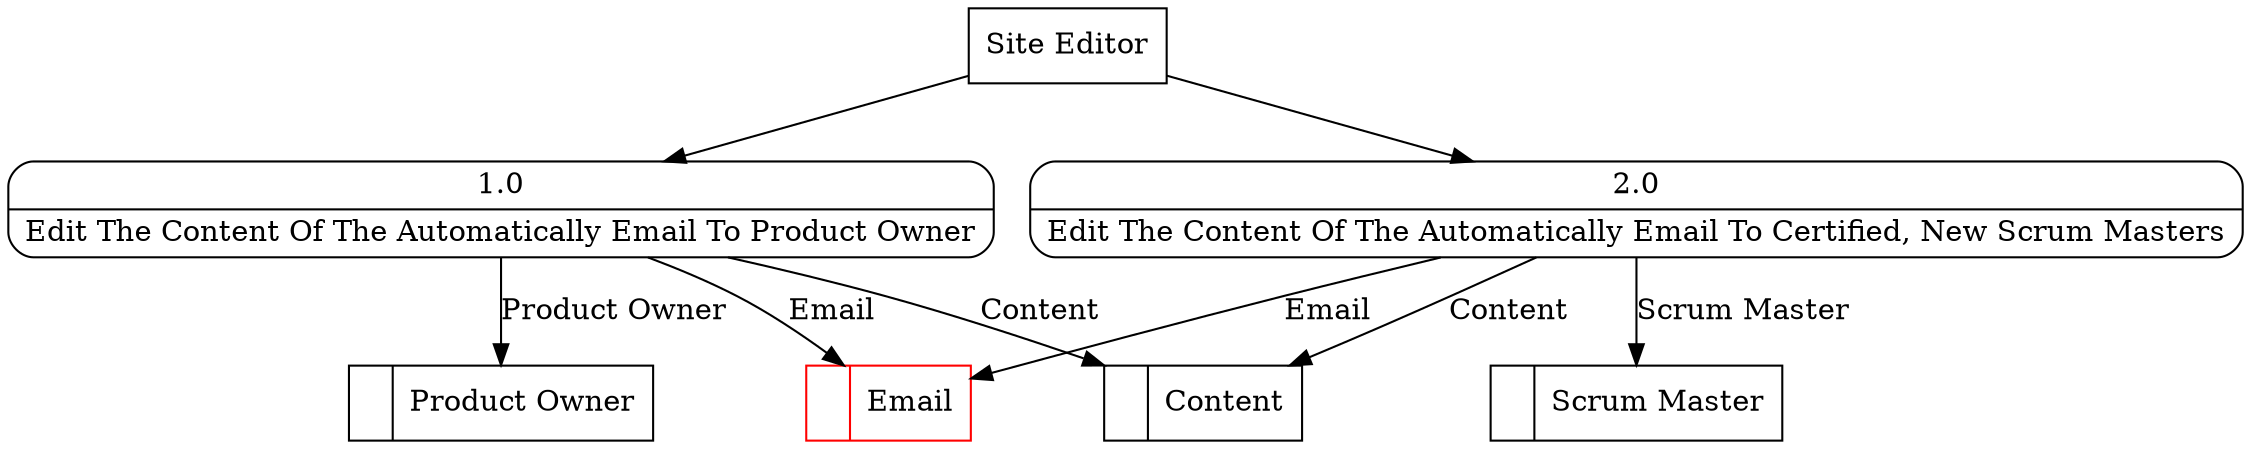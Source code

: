 digraph dfd2{ 
node[shape=record]
200 [label="<f0>  |<f1> Email " color=red];
201 [label="<f0>  |<f1> Content " ];
202 [label="<f0>  |<f1> Product Owner " ];
203 [label="<f0>  |<f1> Scrum Master " ];
204 [label="Site Editor" shape=box];
205 [label="{<f0> 1.0|<f1> Edit The Content Of The Automatically Email To Product Owner }" shape=Mrecord];
206 [label="{<f0> 2.0|<f1> Edit The Content Of The Automatically Email To Certified, New Scrum Masters }" shape=Mrecord];
204 -> 205
204 -> 206
205 -> 202 [label="Product Owner"]
205 -> 200 [label="Email"]
205 -> 201 [label="Content"]
206 -> 201 [label="Content"]
206 -> 200 [label="Email"]
206 -> 203 [label="Scrum Master"]
}